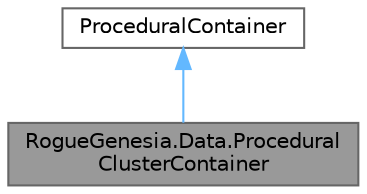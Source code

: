 digraph "RogueGenesia.Data.ProceduralClusterContainer"
{
 // LATEX_PDF_SIZE
  bgcolor="transparent";
  edge [fontname=Helvetica,fontsize=10,labelfontname=Helvetica,labelfontsize=10];
  node [fontname=Helvetica,fontsize=10,shape=box,height=0.2,width=0.4];
  Node1 [label="RogueGenesia.Data.Procedural\lClusterContainer",height=0.2,width=0.4,color="gray40", fillcolor="grey60", style="filled", fontcolor="black",tooltip=" "];
  Node2 -> Node1 [dir="back",color="steelblue1",style="solid"];
  Node2 [label="ProceduralContainer",height=0.2,width=0.4,color="gray40", fillcolor="white", style="filled",URL="$class_rogue_genesia_1_1_data_1_1_procedural_container.html",tooltip=" "];
}
